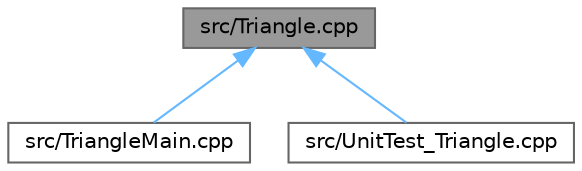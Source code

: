 digraph "src/Triangle.cpp"
{
 // LATEX_PDF_SIZE
  bgcolor="transparent";
  edge [fontname=Helvetica,fontsize=10,labelfontname=Helvetica,labelfontsize=10];
  node [fontname=Helvetica,fontsize=10,shape=box,height=0.2,width=0.4];
  Node1 [label="src/Triangle.cpp",height=0.2,width=0.4,color="gray40", fillcolor="grey60", style="filled", fontcolor="black",tooltip=" "];
  Node1 -> Node2 [dir="back",color="steelblue1",style="solid"];
  Node2 [label="src/TriangleMain.cpp",height=0.2,width=0.4,color="grey40", fillcolor="white", style="filled",URL="$_triangle_main_8cpp.html",tooltip=" "];
  Node1 -> Node3 [dir="back",color="steelblue1",style="solid"];
  Node3 [label="src/UnitTest_Triangle.cpp",height=0.2,width=0.4,color="grey40", fillcolor="white", style="filled",URL="$_unit_test___triangle_8cpp.html",tooltip=" "];
}
